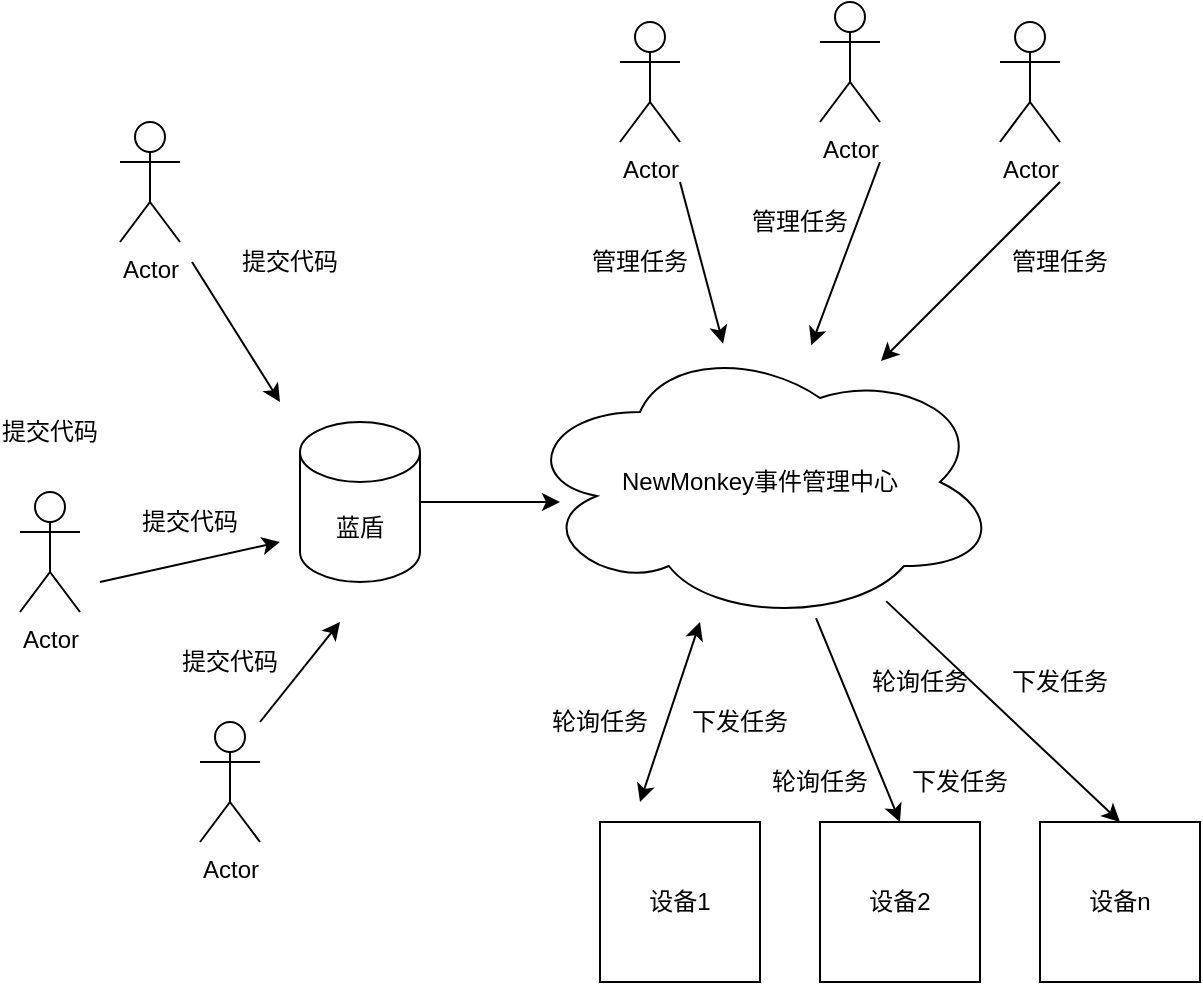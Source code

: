 <mxfile version="14.5.1" type="github">
  <diagram id="tK0BQIODivr43mEsA-7R" name="Page-1">
    <mxGraphModel dx="1298" dy="795" grid="1" gridSize="10" guides="1" tooltips="1" connect="1" arrows="1" fold="1" page="1" pageScale="1" pageWidth="827" pageHeight="1169" math="0" shadow="0">
      <root>
        <mxCell id="0" />
        <mxCell id="1" parent="0" />
        <mxCell id="SXEuI7oN_kpDPye_BYA6-1" value="Actor" style="shape=umlActor;verticalLabelPosition=bottom;verticalAlign=top;html=1;outlineConnect=0;" vertex="1" parent="1">
          <mxGeometry x="214" y="430" width="30" height="60" as="geometry" />
        </mxCell>
        <mxCell id="SXEuI7oN_kpDPye_BYA6-6" style="edgeStyle=orthogonalEdgeStyle;rounded=0;orthogonalLoop=1;jettySize=auto;html=1;" edge="1" parent="1" source="SXEuI7oN_kpDPye_BYA6-2">
          <mxGeometry relative="1" as="geometry">
            <mxPoint x="394" y="320" as="targetPoint" />
          </mxGeometry>
        </mxCell>
        <mxCell id="SXEuI7oN_kpDPye_BYA6-2" value="蓝盾" style="shape=cylinder3;whiteSpace=wrap;html=1;boundedLbl=1;backgroundOutline=1;size=15;" vertex="1" parent="1">
          <mxGeometry x="264" y="280" width="60" height="80" as="geometry" />
        </mxCell>
        <mxCell id="SXEuI7oN_kpDPye_BYA6-3" value="" style="endArrow=classic;html=1;" edge="1" parent="1">
          <mxGeometry width="50" height="50" relative="1" as="geometry">
            <mxPoint x="244" y="430" as="sourcePoint" />
            <mxPoint x="284" y="380" as="targetPoint" />
          </mxGeometry>
        </mxCell>
        <mxCell id="SXEuI7oN_kpDPye_BYA6-4" value="NewMonkey事件管理中心" style="ellipse;shape=cloud;whiteSpace=wrap;html=1;" vertex="1" parent="1">
          <mxGeometry x="374" y="240" width="240" height="140" as="geometry" />
        </mxCell>
        <mxCell id="SXEuI7oN_kpDPye_BYA6-9" value="设备1" style="whiteSpace=wrap;html=1;aspect=fixed;" vertex="1" parent="1">
          <mxGeometry x="414" y="480" width="80" height="80" as="geometry" />
        </mxCell>
        <mxCell id="SXEuI7oN_kpDPye_BYA6-10" value="" style="endArrow=classic;html=1;entryX=0.5;entryY=0;entryDx=0;entryDy=0;" edge="1" parent="1" target="SXEuI7oN_kpDPye_BYA6-11" source="SXEuI7oN_kpDPye_BYA6-4">
          <mxGeometry width="50" height="50" relative="1" as="geometry">
            <mxPoint x="587.682" y="379.35" as="sourcePoint" />
            <mxPoint x="634" y="480" as="targetPoint" />
          </mxGeometry>
        </mxCell>
        <mxCell id="SXEuI7oN_kpDPye_BYA6-11" value="设备2" style="whiteSpace=wrap;html=1;aspect=fixed;" vertex="1" parent="1">
          <mxGeometry x="524" y="480" width="80" height="80" as="geometry" />
        </mxCell>
        <mxCell id="SXEuI7oN_kpDPye_BYA6-12" value="" style="endArrow=classic;html=1;entryX=0.5;entryY=0;entryDx=0;entryDy=0;" edge="1" parent="1" target="SXEuI7oN_kpDPye_BYA6-13" source="SXEuI7oN_kpDPye_BYA6-4">
          <mxGeometry width="50" height="50" relative="1" as="geometry">
            <mxPoint x="697.682" y="379.35" as="sourcePoint" />
            <mxPoint x="744" y="480" as="targetPoint" />
          </mxGeometry>
        </mxCell>
        <mxCell id="SXEuI7oN_kpDPye_BYA6-13" value="设备n" style="whiteSpace=wrap;html=1;aspect=fixed;" vertex="1" parent="1">
          <mxGeometry x="634" y="480" width="80" height="80" as="geometry" />
        </mxCell>
        <mxCell id="SXEuI7oN_kpDPye_BYA6-14" value="提交代码" style="text;html=1;strokeColor=none;fillColor=none;align=center;verticalAlign=middle;whiteSpace=wrap;rounded=0;" vertex="1" parent="1">
          <mxGeometry x="204" y="390" width="50" height="20" as="geometry" />
        </mxCell>
        <mxCell id="SXEuI7oN_kpDPye_BYA6-15" value="Actor" style="shape=umlActor;verticalLabelPosition=bottom;verticalAlign=top;html=1;outlineConnect=0;" vertex="1" parent="1">
          <mxGeometry x="424" y="80" width="30" height="60" as="geometry" />
        </mxCell>
        <mxCell id="SXEuI7oN_kpDPye_BYA6-18" value="" style="endArrow=classic;startArrow=classic;html=1;" edge="1" parent="1">
          <mxGeometry width="50" height="50" relative="1" as="geometry">
            <mxPoint x="434" y="470" as="sourcePoint" />
            <mxPoint x="464" y="380" as="targetPoint" />
          </mxGeometry>
        </mxCell>
        <mxCell id="SXEuI7oN_kpDPye_BYA6-19" value="轮询任务" style="text;html=1;strokeColor=none;fillColor=none;align=center;verticalAlign=middle;whiteSpace=wrap;rounded=0;" vertex="1" parent="1">
          <mxGeometry x="384" y="420" width="60" height="20" as="geometry" />
        </mxCell>
        <mxCell id="SXEuI7oN_kpDPye_BYA6-23" value="下发任务" style="text;html=1;strokeColor=none;fillColor=none;align=center;verticalAlign=middle;whiteSpace=wrap;rounded=0;" vertex="1" parent="1">
          <mxGeometry x="454" y="420" width="60" height="20" as="geometry" />
        </mxCell>
        <mxCell id="SXEuI7oN_kpDPye_BYA6-24" value="轮询任务" style="text;html=1;strokeColor=none;fillColor=none;align=center;verticalAlign=middle;whiteSpace=wrap;rounded=0;" vertex="1" parent="1">
          <mxGeometry x="494" y="450" width="60" height="20" as="geometry" />
        </mxCell>
        <mxCell id="SXEuI7oN_kpDPye_BYA6-25" value="下发任务" style="text;html=1;strokeColor=none;fillColor=none;align=center;verticalAlign=middle;whiteSpace=wrap;rounded=0;" vertex="1" parent="1">
          <mxGeometry x="564" y="450" width="60" height="20" as="geometry" />
        </mxCell>
        <mxCell id="SXEuI7oN_kpDPye_BYA6-26" value="轮询任务" style="text;html=1;strokeColor=none;fillColor=none;align=center;verticalAlign=middle;whiteSpace=wrap;rounded=0;" vertex="1" parent="1">
          <mxGeometry x="544" y="400" width="60" height="20" as="geometry" />
        </mxCell>
        <mxCell id="SXEuI7oN_kpDPye_BYA6-27" value="下发任务" style="text;html=1;strokeColor=none;fillColor=none;align=center;verticalAlign=middle;whiteSpace=wrap;rounded=0;" vertex="1" parent="1">
          <mxGeometry x="614" y="400" width="60" height="20" as="geometry" />
        </mxCell>
        <mxCell id="SXEuI7oN_kpDPye_BYA6-30" value="管理任务" style="text;html=1;strokeColor=none;fillColor=none;align=center;verticalAlign=middle;whiteSpace=wrap;rounded=0;" vertex="1" parent="1">
          <mxGeometry x="404" y="190" width="60" height="20" as="geometry" />
        </mxCell>
        <mxCell id="SXEuI7oN_kpDPye_BYA6-33" value="Actor" style="shape=umlActor;verticalLabelPosition=bottom;verticalAlign=top;html=1;outlineConnect=0;" vertex="1" parent="1">
          <mxGeometry x="174" y="130" width="30" height="60" as="geometry" />
        </mxCell>
        <mxCell id="SXEuI7oN_kpDPye_BYA6-34" value="" style="endArrow=classic;html=1;" edge="1" parent="1">
          <mxGeometry width="50" height="50" relative="1" as="geometry">
            <mxPoint x="210" y="200" as="sourcePoint" />
            <mxPoint x="254" y="270" as="targetPoint" />
          </mxGeometry>
        </mxCell>
        <mxCell id="SXEuI7oN_kpDPye_BYA6-36" value="Actor" style="shape=umlActor;verticalLabelPosition=bottom;verticalAlign=top;html=1;outlineConnect=0;" vertex="1" parent="1">
          <mxGeometry x="124" y="315" width="30" height="60" as="geometry" />
        </mxCell>
        <mxCell id="SXEuI7oN_kpDPye_BYA6-37" value="" style="endArrow=classic;html=1;" edge="1" parent="1">
          <mxGeometry width="50" height="50" relative="1" as="geometry">
            <mxPoint x="164" y="360" as="sourcePoint" />
            <mxPoint x="254" y="340" as="targetPoint" />
          </mxGeometry>
        </mxCell>
        <mxCell id="SXEuI7oN_kpDPye_BYA6-38" value="提交代码" style="text;html=1;strokeColor=none;fillColor=none;align=center;verticalAlign=middle;whiteSpace=wrap;rounded=0;" vertex="1" parent="1">
          <mxGeometry x="114" y="275" width="50" height="20" as="geometry" />
        </mxCell>
        <mxCell id="SXEuI7oN_kpDPye_BYA6-42" value="" style="endArrow=classic;html=1;" edge="1" parent="1" target="SXEuI7oN_kpDPye_BYA6-4">
          <mxGeometry width="50" height="50" relative="1" as="geometry">
            <mxPoint x="454" y="160" as="sourcePoint" />
            <mxPoint x="504" y="110" as="targetPoint" />
          </mxGeometry>
        </mxCell>
        <mxCell id="SXEuI7oN_kpDPye_BYA6-48" value="Actor" style="shape=umlActor;verticalLabelPosition=bottom;verticalAlign=top;html=1;outlineConnect=0;" vertex="1" parent="1">
          <mxGeometry x="524" y="70" width="30" height="60" as="geometry" />
        </mxCell>
        <mxCell id="SXEuI7oN_kpDPye_BYA6-49" value="管理任务" style="text;html=1;strokeColor=none;fillColor=none;align=center;verticalAlign=middle;whiteSpace=wrap;rounded=0;" vertex="1" parent="1">
          <mxGeometry x="484" y="170" width="60" height="20" as="geometry" />
        </mxCell>
        <mxCell id="SXEuI7oN_kpDPye_BYA6-50" value="" style="endArrow=classic;html=1;" edge="1" parent="1" target="SXEuI7oN_kpDPye_BYA6-4">
          <mxGeometry width="50" height="50" relative="1" as="geometry">
            <mxPoint x="554" y="150" as="sourcePoint" />
            <mxPoint x="575.555" y="230.832" as="targetPoint" />
          </mxGeometry>
        </mxCell>
        <mxCell id="SXEuI7oN_kpDPye_BYA6-52" value="Actor" style="shape=umlActor;verticalLabelPosition=bottom;verticalAlign=top;html=1;outlineConnect=0;" vertex="1" parent="1">
          <mxGeometry x="614" y="80" width="30" height="60" as="geometry" />
        </mxCell>
        <mxCell id="SXEuI7oN_kpDPye_BYA6-53" value="管理任务" style="text;html=1;strokeColor=none;fillColor=none;align=center;verticalAlign=middle;whiteSpace=wrap;rounded=0;" vertex="1" parent="1">
          <mxGeometry x="614" y="190" width="60" height="20" as="geometry" />
        </mxCell>
        <mxCell id="SXEuI7oN_kpDPye_BYA6-54" value="" style="endArrow=classic;html=1;" edge="1" parent="1" target="SXEuI7oN_kpDPye_BYA6-4">
          <mxGeometry width="50" height="50" relative="1" as="geometry">
            <mxPoint x="644" y="160" as="sourcePoint" />
            <mxPoint x="665.555" y="240.832" as="targetPoint" />
          </mxGeometry>
        </mxCell>
        <mxCell id="SXEuI7oN_kpDPye_BYA6-56" value="提交代码" style="text;html=1;strokeColor=none;fillColor=none;align=center;verticalAlign=middle;whiteSpace=wrap;rounded=0;" vertex="1" parent="1">
          <mxGeometry x="184" y="320" width="50" height="20" as="geometry" />
        </mxCell>
        <mxCell id="SXEuI7oN_kpDPye_BYA6-57" value="提交代码" style="text;html=1;strokeColor=none;fillColor=none;align=center;verticalAlign=middle;whiteSpace=wrap;rounded=0;" vertex="1" parent="1">
          <mxGeometry x="234" y="190" width="50" height="20" as="geometry" />
        </mxCell>
      </root>
    </mxGraphModel>
  </diagram>
</mxfile>
